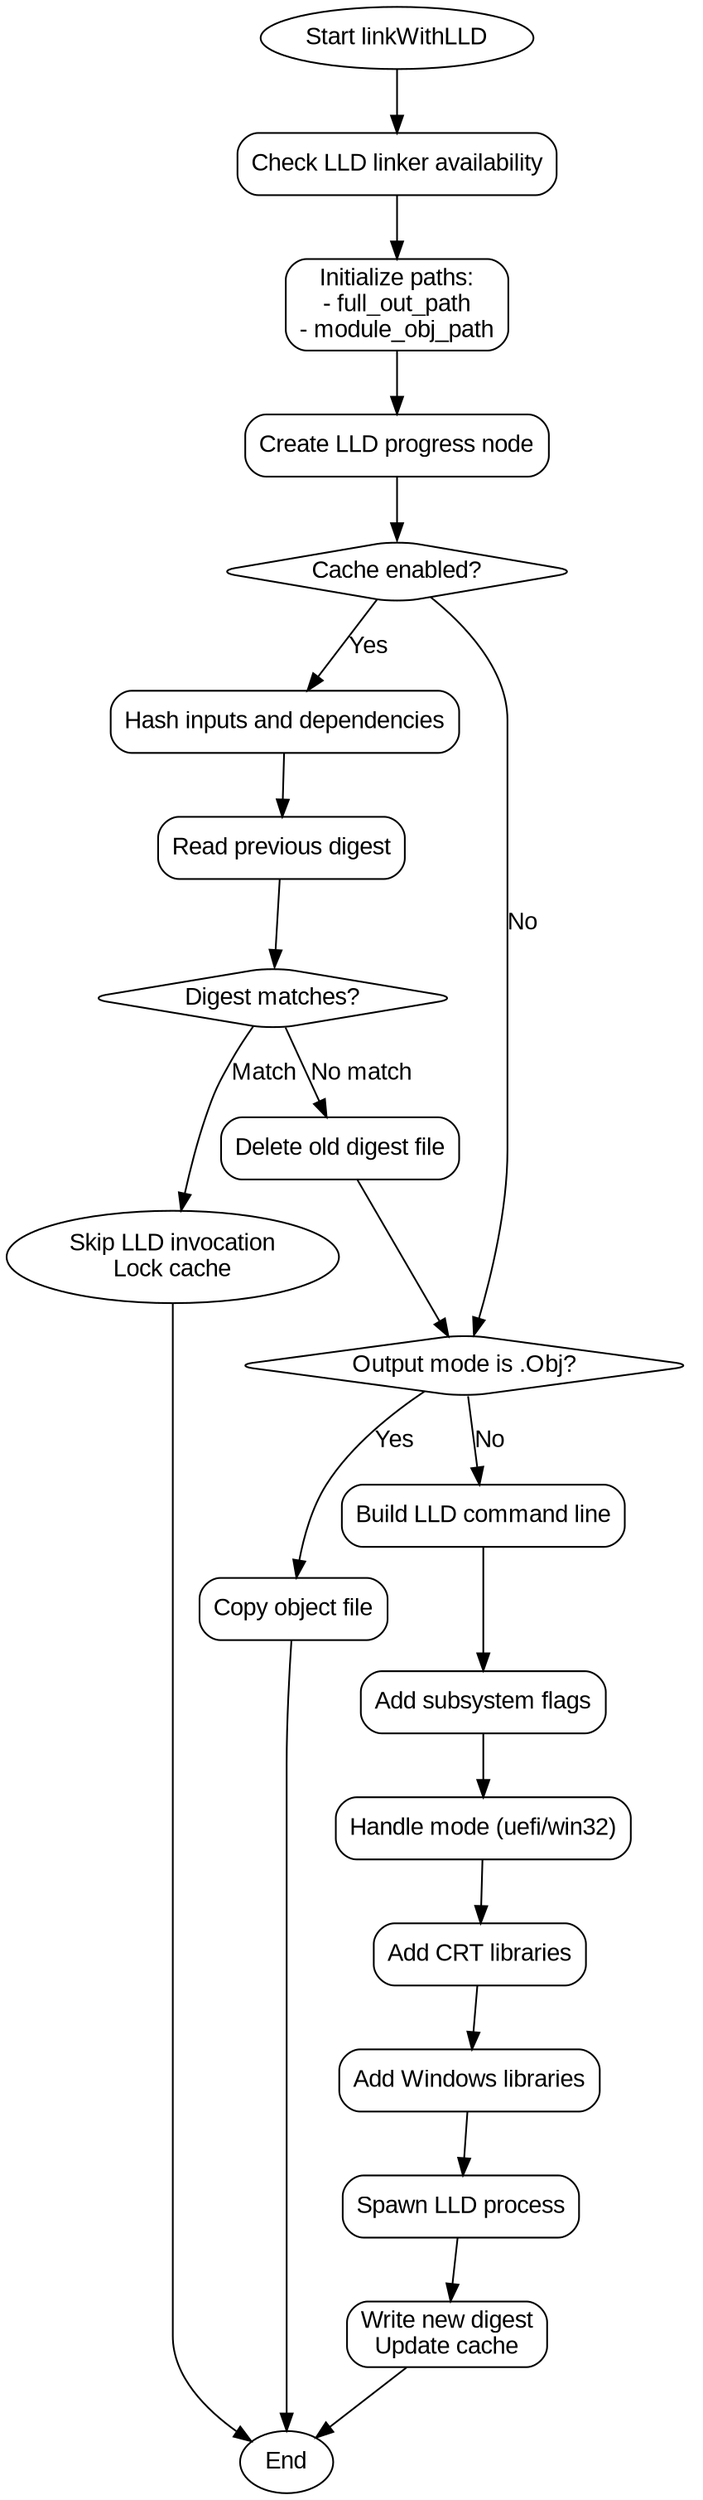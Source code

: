 
digraph linkWithLLD {
    node [shape=rectangle, style="rounded", fontname="Arial"];
    edge [fontname="Arial"];

    start [label="Start linkWithLLD", shape=ellipse];
    check_lld [label="Check LLD linker availability"];
    init_paths [label="Initialize paths:\n- full_out_path\n- module_obj_path"];
    sub_prog_node [label="Create LLD progress node"];
    cache_check [label="Cache enabled?", shape=diamond];
    hash_inputs [label="Hash inputs and dependencies"];
    read_prev_digest [label="Read previous digest"];
    digest_match [label="Digest matches?", shape=diamond];
    skip_invocation [label="Skip LLD invocation\nLock cache", shape=ellipse];
    delete_old_digest [label="Delete old digest file"];
    output_mode_obj [label="Output mode is .Obj?", shape=diamond];
    copy_object_file [label="Copy object file"];
    build_lld_command [label="Build LLD command line"];
    add_subsystem [label="Add subsystem flags"];
    handle_mode [label="Handle mode (uefi/win32)"];
    add_crt [label="Add CRT libraries"];
    add_libs [label="Add Windows libraries"];
    spawn_lld [label="Spawn LLD process"];
    write_digest [label="Write new digest\nUpdate cache"];
    end [label="End", shape=ellipse];

    start -> check_lld;
    check_lld -> init_paths;
    init_paths -> sub_prog_node;
    sub_prog_node -> cache_check;

    cache_check -> hash_inputs [label="Yes"];
    hash_inputs -> read_prev_digest;
    read_prev_digest -> digest_match;
    digest_match -> skip_invocation [label="Match"];
    digest_match -> delete_old_digest [label="No match"];
    delete_old_digest -> output_mode_obj;

    cache_check -> output_mode_obj [label="No"];

    output_mode_obj -> copy_object_file [label="Yes"];
    copy_object_file -> end;

    output_mode_obj -> build_lld_command [label="No"];
    build_lld_command -> add_subsystem;
    add_subsystem -> handle_mode;
    handle_mode -> add_crt;
    add_crt -> add_libs;
    add_libs -> spawn_lld;
    spawn_lld -> write_digest;

    write_digest -> end;
    skip_invocation -> end;
}

